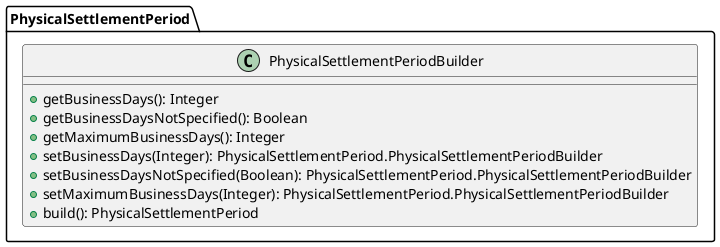 @startuml

    class PhysicalSettlementPeriod.PhysicalSettlementPeriodBuilder [[PhysicalSettlementPeriod.PhysicalSettlementPeriodBuilder.html]] {
        +getBusinessDays(): Integer
        +getBusinessDaysNotSpecified(): Boolean
        +getMaximumBusinessDays(): Integer
        +setBusinessDays(Integer): PhysicalSettlementPeriod.PhysicalSettlementPeriodBuilder
        +setBusinessDaysNotSpecified(Boolean): PhysicalSettlementPeriod.PhysicalSettlementPeriodBuilder
        +setMaximumBusinessDays(Integer): PhysicalSettlementPeriod.PhysicalSettlementPeriodBuilder
        +build(): PhysicalSettlementPeriod
    }

@enduml
